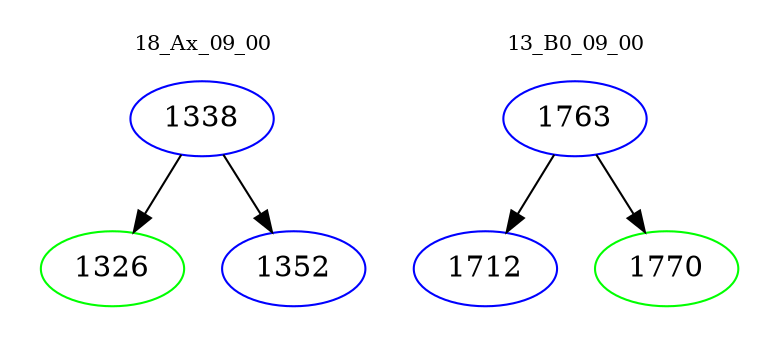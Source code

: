 digraph{
subgraph cluster_0 {
color = white
label = "18_Ax_09_00";
fontsize=10;
T0_1338 [label="1338", color="blue"]
T0_1338 -> T0_1326 [color="black"]
T0_1326 [label="1326", color="green"]
T0_1338 -> T0_1352 [color="black"]
T0_1352 [label="1352", color="blue"]
}
subgraph cluster_1 {
color = white
label = "13_B0_09_00";
fontsize=10;
T1_1763 [label="1763", color="blue"]
T1_1763 -> T1_1712 [color="black"]
T1_1712 [label="1712", color="blue"]
T1_1763 -> T1_1770 [color="black"]
T1_1770 [label="1770", color="green"]
}
}
